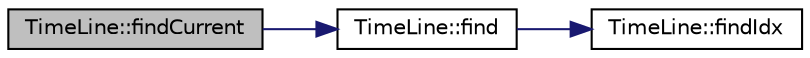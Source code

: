 digraph "TimeLine::findCurrent"
{
 // INTERACTIVE_SVG=YES
  edge [fontname="Helvetica",fontsize="10",labelfontname="Helvetica",labelfontsize="10"];
  node [fontname="Helvetica",fontsize="10",shape=record];
  rankdir="LR";
  Node1 [label="TimeLine::findCurrent",height=0.2,width=0.4,color="black", fillcolor="grey75", style="filled", fontcolor="black"];
  Node1 -> Node2 [color="midnightblue",fontsize="10",style="solid",fontname="Helvetica"];
  Node2 [label="TimeLine::find",height=0.2,width=0.4,color="black", fillcolor="white", style="filled",URL="$dc/df5/class_time_line.html#a20333e888ea77da2e901c34bf72ad87c"];
  Node2 -> Node3 [color="midnightblue",fontsize="10",style="solid",fontname="Helvetica"];
  Node3 [label="TimeLine::findIdx",height=0.2,width=0.4,color="black", fillcolor="white", style="filled",URL="$dc/df5/class_time_line.html#aef09f9a24be0bc933d1d789d4930d759"];
}

